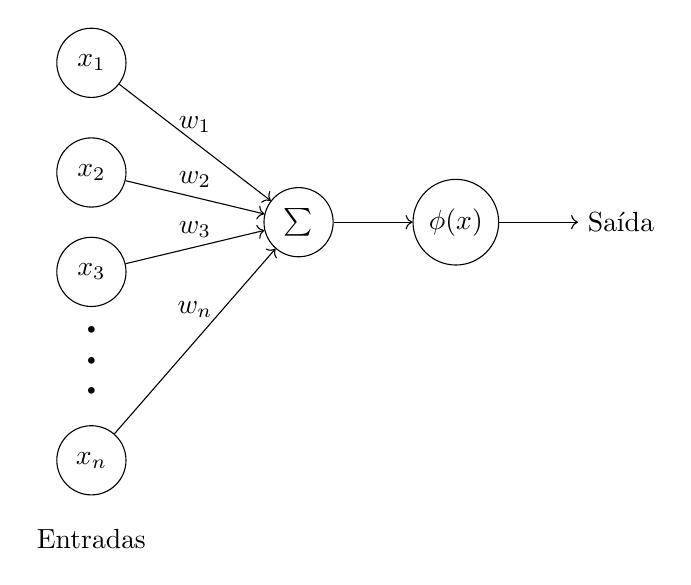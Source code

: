 \begin{tikzpicture}
    \node[state, circle, align=center] (activation) [] {$\phi(x)$};
    
    \node[state, circle, align=center] (sum) [left=of activation] {$\sum$};
        \draw [->] (sum) -- (activation);
        
    \node[state, circle, align=center] (input1) [above left=of sum, yshift=-1cm, xshift=-1cm] {$x_2$};
        \draw [->] (input1) -- node [midway, above] {$w_2$} (sum);
        
    \node[state, circle, align=center] (input0) [above=of input1, yshift=-0.5cm] {$x_1$};
        \draw [->] (input0) -- node [midway, above] {$w_1$} (sum);
        
    \node[state, circle, align=center] (input2) [below left=of sum, yshift=1cm, xshift=-1cm] {$x_3$};
        \draw [->] (input2) -- node [midway, above] {$w_3$} (sum);
        
    \node[state, circle, align=center] (input3) [below=of input2, yshift=-0.5cm] {$x_n$};
        \path (input2) -- (input3) node [font=\Huge, midway, sloped] {$\dots$};
        \draw [->] (input3) -- node [midway, above=0.5em] {$w_n$} (sum);
        
    \node[draw=none, fill=none] [right=of activation] (output) {Saída};
        \draw [->] (activation) -- (output);
        
    \node[draw=none, fill=none] [below=of input3, yshift=0.7cm] (inputs) {Entradas};

\end{tikzpicture}
